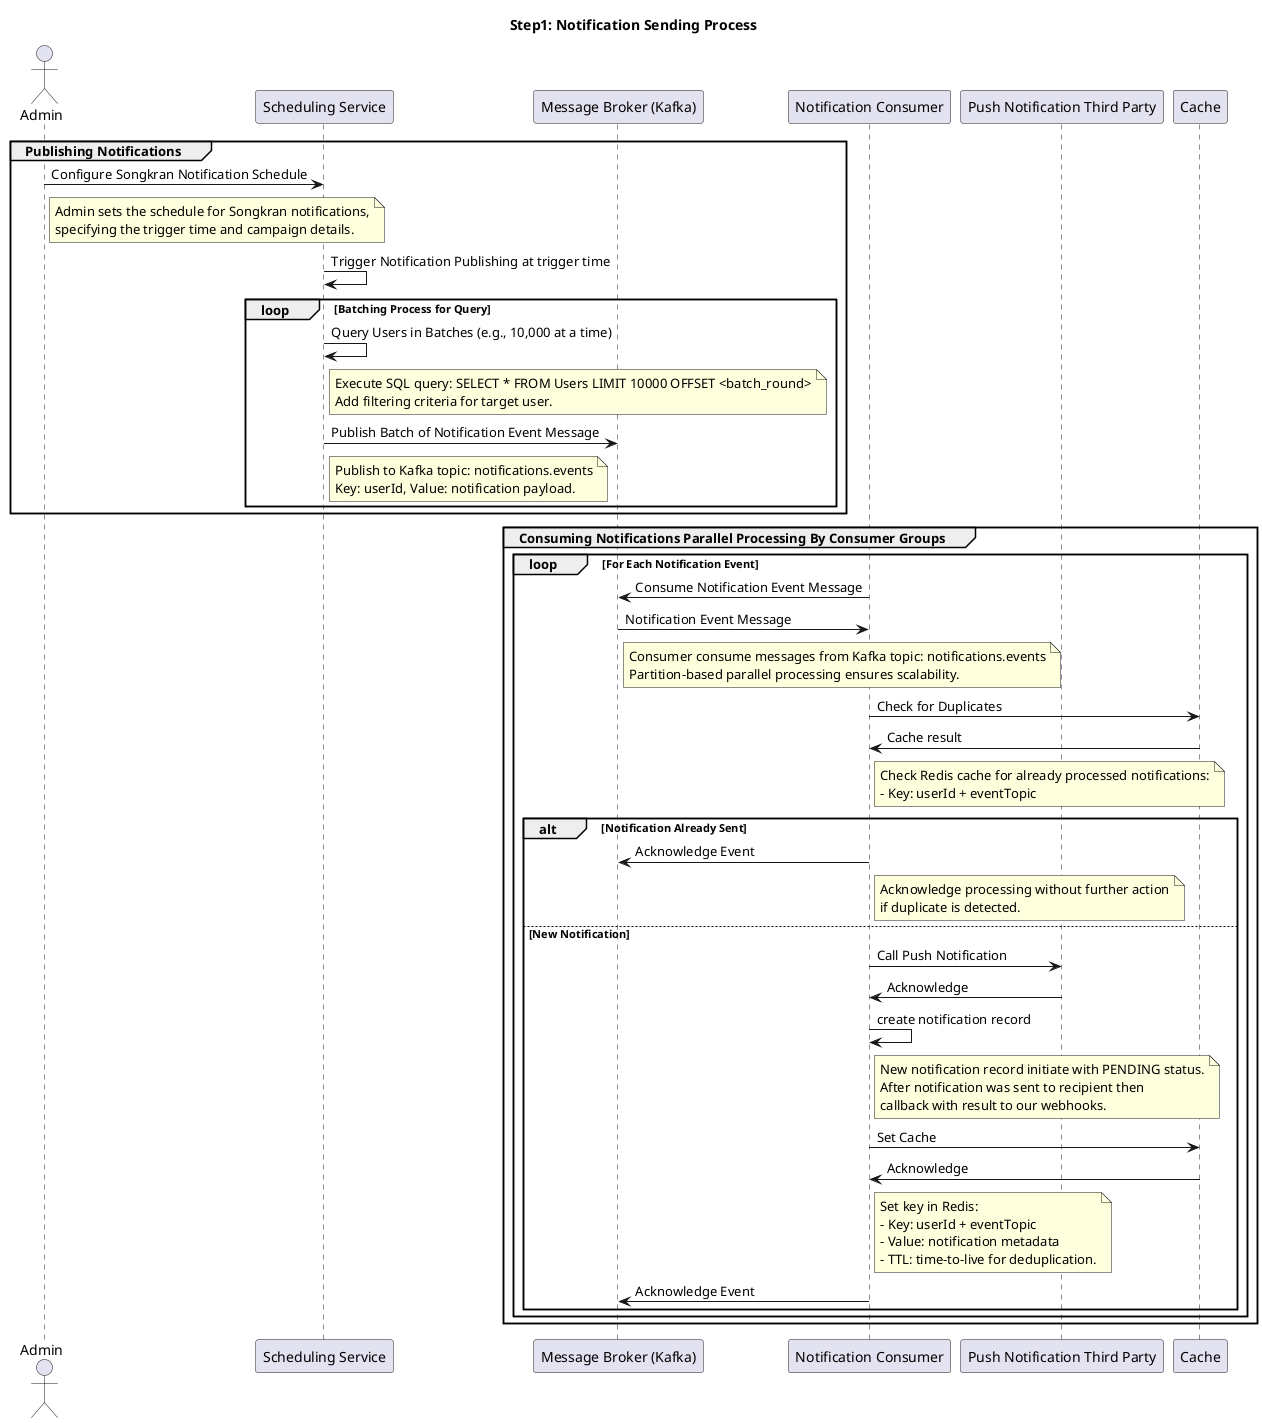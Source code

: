 @startuml
title Step1: Notification Sending Process

actor Admin as admin
participant "Scheduling Service" as scheduler
participant "Message Broker (Kafka)" as broker
participant "Notification Consumer" as consumer
participant "Push Notification Third Party" as pushService
participant "Cache" as cache


group Publishing Notifications
    admin -> scheduler: Configure Songkran Notification Schedule
        note right of admin
            Admin sets the schedule for Songkran notifications,
            specifying the trigger time and campaign details.
        end note
    scheduler -> scheduler: Trigger Notification Publishing at trigger time
    loop Batching Process for Query
        scheduler -> scheduler: Query Users in Batches (e.g., 10,000 at a time)
            note right of scheduler
                Execute SQL query: SELECT * FROM Users LIMIT 10000 OFFSET <batch_round>
                Add filtering criteria for target user.
            end note
        scheduler -> broker: Publish Batch of Notification Event Message
            note right of scheduler
                Publish to Kafka topic: notifications.events
                Key: userId, Value: notification payload.
            end note
    end
end

group Consuming Notifications Parallel Processing By Consumer Groups
    loop For Each Notification Event
        consumer -> broker: Consume Notification Event Message
        broker -> consumer: Notification Event Message
            note right of broker
                Consumer consume messages from Kafka topic: notifications.events
                Partition-based parallel processing ensures scalability.
            end note
        consumer -> cache: Check for Duplicates
        cache -> consumer: Cache result
            note right of consumer
                Check Redis cache for already processed notifications:
                - Key: userId + eventTopic
            end note
        alt Notification Already Sent
            consumer -> broker: Acknowledge Event
                note right of consumer
                    Acknowledge processing without further action
                    if duplicate is detected.
                end note
        else New Notification
            consumer -> pushService: Call Push Notification
            pushService -> consumer: Acknowledge
            consumer -> consumer: create notification record
                note right of consumer
                    New notification record initiate with PENDING status.
                    After notification was sent to recipient then 
                    callback with result to our webhooks.
                end note
            consumer -> cache: Set Cache
            cache -> consumer: Acknowledge
                note right of consumer
                    Set key in Redis:
                    - Key: userId + eventTopic
                    - Value: notification metadata
                    - TTL: time-to-live for deduplication.
                end note
            consumer -> broker: Acknowledge Event
        end
    end
end

@enduml
